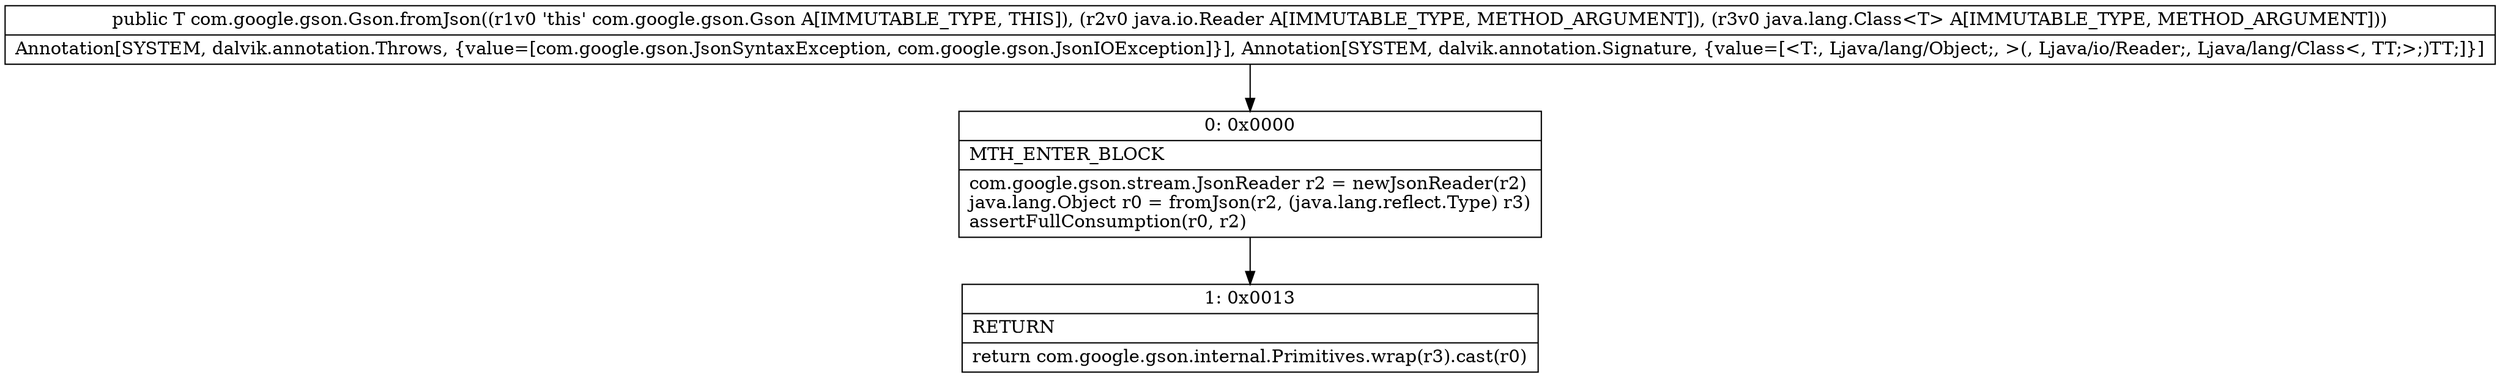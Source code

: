 digraph "CFG forcom.google.gson.Gson.fromJson(Ljava\/io\/Reader;Ljava\/lang\/Class;)Ljava\/lang\/Object;" {
Node_0 [shape=record,label="{0\:\ 0x0000|MTH_ENTER_BLOCK\l|com.google.gson.stream.JsonReader r2 = newJsonReader(r2)\ljava.lang.Object r0 = fromJson(r2, (java.lang.reflect.Type) r3)\lassertFullConsumption(r0, r2)\l}"];
Node_1 [shape=record,label="{1\:\ 0x0013|RETURN\l|return com.google.gson.internal.Primitives.wrap(r3).cast(r0)\l}"];
MethodNode[shape=record,label="{public T com.google.gson.Gson.fromJson((r1v0 'this' com.google.gson.Gson A[IMMUTABLE_TYPE, THIS]), (r2v0 java.io.Reader A[IMMUTABLE_TYPE, METHOD_ARGUMENT]), (r3v0 java.lang.Class\<T\> A[IMMUTABLE_TYPE, METHOD_ARGUMENT]))  | Annotation[SYSTEM, dalvik.annotation.Throws, \{value=[com.google.gson.JsonSyntaxException, com.google.gson.JsonIOException]\}], Annotation[SYSTEM, dalvik.annotation.Signature, \{value=[\<T:, Ljava\/lang\/Object;, \>(, Ljava\/io\/Reader;, Ljava\/lang\/Class\<, TT;\>;)TT;]\}]\l}"];
MethodNode -> Node_0;
Node_0 -> Node_1;
}


